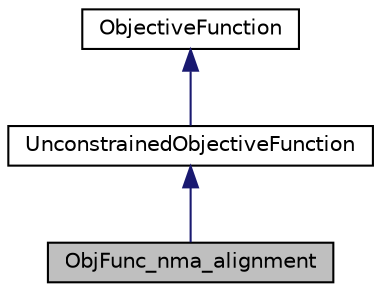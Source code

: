 digraph "ObjFunc_nma_alignment"
{
  edge [fontname="Helvetica",fontsize="10",labelfontname="Helvetica",labelfontsize="10"];
  node [fontname="Helvetica",fontsize="10",shape=record];
  Node0 [label="ObjFunc_nma_alignment",height=0.2,width=0.4,color="black", fillcolor="grey75", style="filled", fontcolor="black"];
  Node1 -> Node0 [dir="back",color="midnightblue",fontsize="10",style="solid",fontname="Helvetica"];
  Node1 [label="UnconstrainedObjectiveFunction",height=0.2,width=0.4,color="black", fillcolor="white", style="filled",URL="$classUnconstrainedObjectiveFunction.html"];
  Node2 -> Node1 [dir="back",color="midnightblue",fontsize="10",style="solid",fontname="Helvetica"];
  Node2 [label="ObjectiveFunction",height=0.2,width=0.4,color="black", fillcolor="white", style="filled",URL="$classObjectiveFunction.html"];
}

